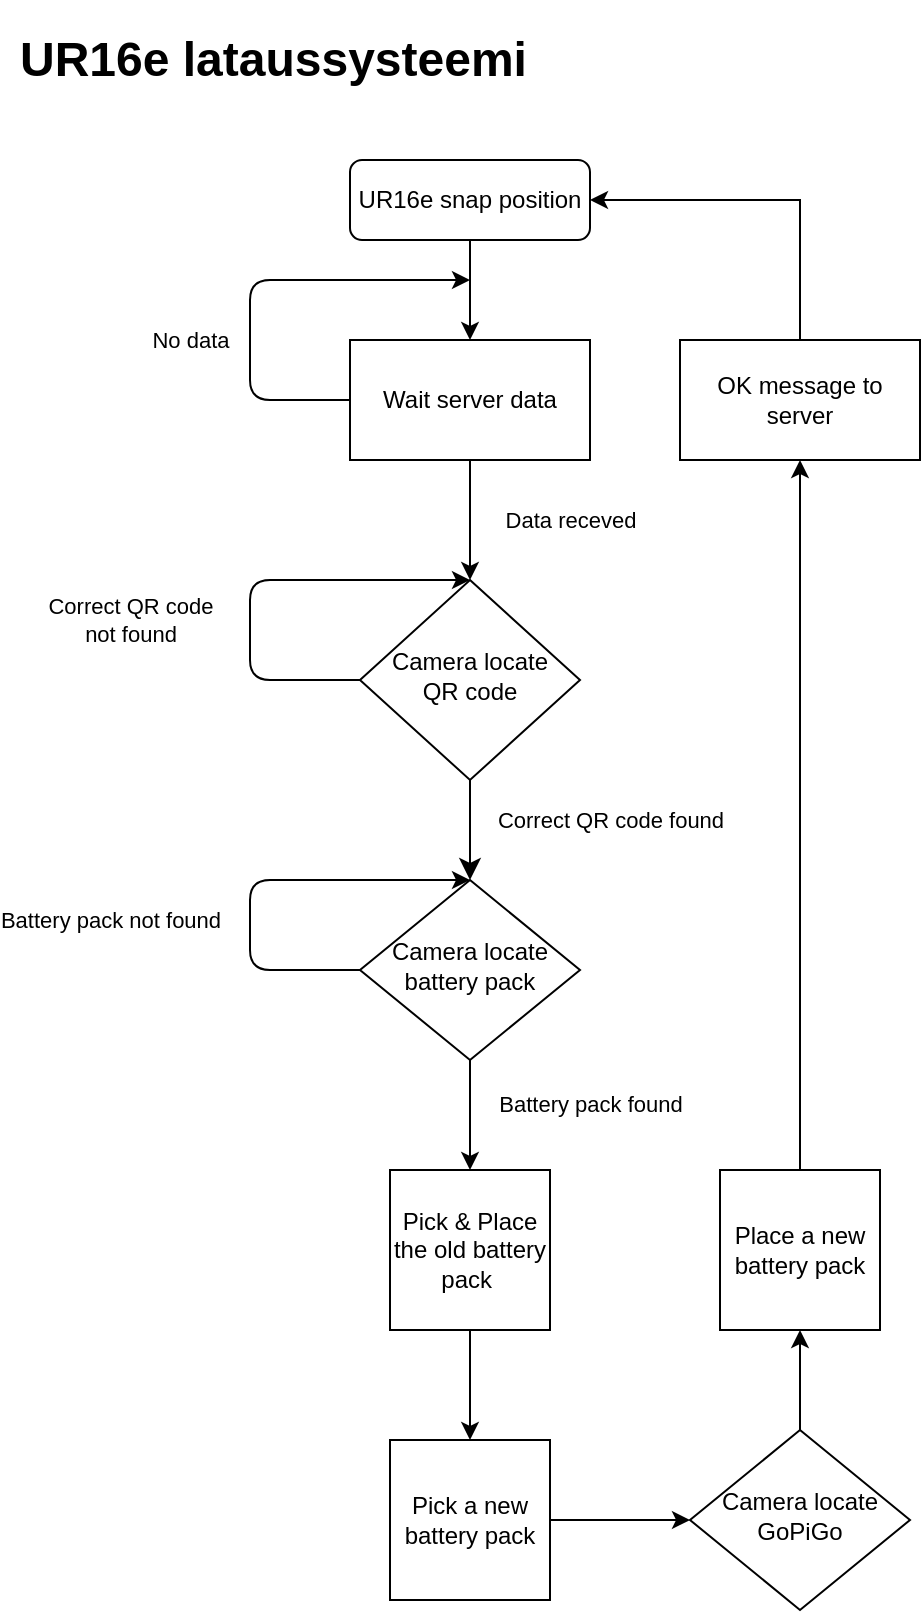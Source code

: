 <mxfile version="13.9.9" type="device"><diagram id="C5RBs43oDa-KdzZeNtuy" name="Page-1"><mxGraphModel dx="782" dy="469" grid="1" gridSize="10" guides="1" tooltips="1" connect="1" arrows="1" fold="1" page="1" pageScale="1" pageWidth="827" pageHeight="1169" math="0" shadow="0"><root><mxCell id="WIyWlLk6GJQsqaUBKTNV-0"/><mxCell id="WIyWlLk6GJQsqaUBKTNV-1" parent="WIyWlLk6GJQsqaUBKTNV-0"/><mxCell id="Ds4IMxccjCeF1lmzF8mF-14" value="" style="edgeStyle=orthogonalEdgeStyle;rounded=0;orthogonalLoop=1;jettySize=auto;html=1;" parent="WIyWlLk6GJQsqaUBKTNV-1" source="Ds4IMxccjCeF1lmzF8mF-4" target="Ds4IMxccjCeF1lmzF8mF-12" edge="1"><mxGeometry relative="1" as="geometry"/></mxCell><mxCell id="Ds4IMxccjCeF1lmzF8mF-4" value="UR16e snap position" style="rounded=1;whiteSpace=wrap;html=1;fontSize=12;glass=0;strokeWidth=1;shadow=0;" parent="WIyWlLk6GJQsqaUBKTNV-1" vertex="1"><mxGeometry x="210" y="80" width="120" height="40" as="geometry"/></mxCell><mxCell id="Ds4IMxccjCeF1lmzF8mF-5" value="Correct QR code found" style="rounded=0;html=1;jettySize=auto;orthogonalLoop=1;fontSize=11;endArrow=classic;endFill=1;endSize=8;strokeWidth=1;shadow=0;labelBackgroundColor=none;edgeStyle=orthogonalEdgeStyle;" parent="WIyWlLk6GJQsqaUBKTNV-1" source="Ds4IMxccjCeF1lmzF8mF-6" target="Ds4IMxccjCeF1lmzF8mF-8" edge="1"><mxGeometry x="-0.2" y="70" relative="1" as="geometry"><mxPoint as="offset"/></mxGeometry></mxCell><mxCell id="Ds4IMxccjCeF1lmzF8mF-6" value="Camera locate&lt;br&gt;QR code" style="rhombus;whiteSpace=wrap;html=1;shadow=0;fontFamily=Helvetica;fontSize=12;align=center;strokeWidth=1;spacing=6;spacingTop=-4;" parent="WIyWlLk6GJQsqaUBKTNV-1" vertex="1"><mxGeometry x="215" y="290" width="110" height="100" as="geometry"/></mxCell><mxCell id="Ds4IMxccjCeF1lmzF8mF-7" value="Battery pack found" style="rounded=0;html=1;jettySize=auto;orthogonalLoop=1;fontSize=11;endArrow=classic;endFill=1;strokeWidth=1;shadow=0;labelBackgroundColor=none;edgeStyle=orthogonalEdgeStyle;entryX=0.5;entryY=0;entryDx=0;entryDy=0;startArrow=none;startFill=0;" parent="WIyWlLk6GJQsqaUBKTNV-1" source="Ds4IMxccjCeF1lmzF8mF-8" target="-eelLgl0ykMKpYaohTPX-11" edge="1"><mxGeometry x="-0.2" y="60" relative="1" as="geometry"><mxPoint as="offset"/><mxPoint x="270" y="580" as="targetPoint"/></mxGeometry></mxCell><mxCell id="Ds4IMxccjCeF1lmzF8mF-8" value="Camera locate&lt;br&gt;battery pack" style="rhombus;whiteSpace=wrap;html=1;shadow=0;fontFamily=Helvetica;fontSize=12;align=center;strokeWidth=1;spacing=6;spacingTop=-4;" parent="WIyWlLk6GJQsqaUBKTNV-1" vertex="1"><mxGeometry x="215" y="440" width="110" height="90" as="geometry"/></mxCell><mxCell id="Ds4IMxccjCeF1lmzF8mF-9" value="Correct QR code&lt;br&gt;not found" style="endArrow=classic;html=1;exitX=0;exitY=0.5;exitDx=0;exitDy=0;entryX=0.5;entryY=0;entryDx=0;entryDy=0;" parent="WIyWlLk6GJQsqaUBKTNV-1" source="Ds4IMxccjCeF1lmzF8mF-6" target="Ds4IMxccjCeF1lmzF8mF-6" edge="1"><mxGeometry x="-0.209" y="60" width="50" height="50" relative="1" as="geometry"><mxPoint x="390" y="300" as="sourcePoint"/><mxPoint x="270" y="310" as="targetPoint"/><Array as="points"><mxPoint x="160" y="340"/><mxPoint x="160" y="290"/></Array><mxPoint as="offset"/></mxGeometry></mxCell><mxCell id="Ds4IMxccjCeF1lmzF8mF-10" value="Battery pack not found" style="endArrow=classic;html=1;exitX=0;exitY=0.5;exitDx=0;exitDy=0;entryX=0.5;entryY=0;entryDx=0;entryDy=0;" parent="WIyWlLk6GJQsqaUBKTNV-1" source="Ds4IMxccjCeF1lmzF8mF-8" target="Ds4IMxccjCeF1lmzF8mF-8" edge="1"><mxGeometry x="-0.238" y="70" width="50" height="50" relative="1" as="geometry"><mxPoint x="390" y="290" as="sourcePoint"/><mxPoint x="340" y="310" as="targetPoint"/><Array as="points"><mxPoint x="160" y="485"/><mxPoint x="160" y="440"/></Array><mxPoint as="offset"/></mxGeometry></mxCell><mxCell id="Ds4IMxccjCeF1lmzF8mF-17" value="" style="edgeStyle=orthogonalEdgeStyle;rounded=0;orthogonalLoop=1;jettySize=auto;html=1;" parent="WIyWlLk6GJQsqaUBKTNV-1" edge="1"><mxGeometry relative="1" as="geometry"><mxPoint x="270" y="660" as="sourcePoint"/><mxPoint x="270" y="720" as="targetPoint"/></mxGeometry></mxCell><mxCell id="Ds4IMxccjCeF1lmzF8mF-15" value="Data receved" style="edgeStyle=orthogonalEdgeStyle;rounded=0;orthogonalLoop=1;jettySize=auto;html=1;" parent="WIyWlLk6GJQsqaUBKTNV-1" source="Ds4IMxccjCeF1lmzF8mF-12" target="Ds4IMxccjCeF1lmzF8mF-6" edge="1"><mxGeometry y="50" relative="1" as="geometry"><mxPoint as="offset"/></mxGeometry></mxCell><mxCell id="Ds4IMxccjCeF1lmzF8mF-12" value="Wait server data" style="rounded=0;whiteSpace=wrap;html=1;" parent="WIyWlLk6GJQsqaUBKTNV-1" vertex="1"><mxGeometry x="210" y="170" width="120" height="60" as="geometry"/></mxCell><mxCell id="-eelLgl0ykMKpYaohTPX-2" value="" style="edgeStyle=orthogonalEdgeStyle;rounded=0;orthogonalLoop=1;jettySize=auto;html=1;exitX=1;exitY=0.5;exitDx=0;exitDy=0;entryX=0;entryY=0.5;entryDx=0;entryDy=0;" parent="WIyWlLk6GJQsqaUBKTNV-1" source="-eelLgl0ykMKpYaohTPX-14" target="-eelLgl0ykMKpYaohTPX-5" edge="1"><mxGeometry relative="1" as="geometry"><mxPoint x="330" y="750" as="sourcePoint"/><mxPoint x="380" y="750" as="targetPoint"/></mxGeometry></mxCell><mxCell id="-eelLgl0ykMKpYaohTPX-0" value="No data" style="endArrow=classic;html=1;exitX=0;exitY=0.5;exitDx=0;exitDy=0;" parent="WIyWlLk6GJQsqaUBKTNV-1" source="Ds4IMxccjCeF1lmzF8mF-12" edge="1"><mxGeometry x="-0.273" y="30" width="50" height="50" relative="1" as="geometry"><mxPoint x="240" y="370" as="sourcePoint"/><mxPoint x="270" y="140" as="targetPoint"/><Array as="points"><mxPoint x="160" y="200"/><mxPoint x="160" y="140"/></Array><mxPoint as="offset"/></mxGeometry></mxCell><mxCell id="-eelLgl0ykMKpYaohTPX-7" value="" style="edgeStyle=orthogonalEdgeStyle;rounded=0;orthogonalLoop=1;jettySize=auto;html=1;entryX=0.5;entryY=1;entryDx=0;entryDy=0;" parent="WIyWlLk6GJQsqaUBKTNV-1" source="-eelLgl0ykMKpYaohTPX-5" target="-eelLgl0ykMKpYaohTPX-13" edge="1"><mxGeometry relative="1" as="geometry"><mxPoint x="435" y="670" as="targetPoint"/></mxGeometry></mxCell><mxCell id="-eelLgl0ykMKpYaohTPX-5" value="Camera locate&lt;br&gt;GoPiGo" style="rhombus;whiteSpace=wrap;html=1;shadow=0;fontFamily=Helvetica;fontSize=12;align=center;strokeWidth=1;spacing=6;spacingTop=-4;" parent="WIyWlLk6GJQsqaUBKTNV-1" vertex="1"><mxGeometry x="380" y="715" width="110" height="90" as="geometry"/></mxCell><mxCell id="-eelLgl0ykMKpYaohTPX-9" style="edgeStyle=orthogonalEdgeStyle;rounded=0;orthogonalLoop=1;jettySize=auto;html=1;entryX=0.5;entryY=1;entryDx=0;entryDy=0;exitX=0.5;exitY=0;exitDx=0;exitDy=0;" parent="WIyWlLk6GJQsqaUBKTNV-1" source="-eelLgl0ykMKpYaohTPX-13" target="-eelLgl0ykMKpYaohTPX-8" edge="1"><mxGeometry relative="1" as="geometry"><mxPoint x="435" y="580" as="sourcePoint"/></mxGeometry></mxCell><mxCell id="-eelLgl0ykMKpYaohTPX-10" style="edgeStyle=orthogonalEdgeStyle;rounded=0;orthogonalLoop=1;jettySize=auto;html=1;entryX=1;entryY=0.5;entryDx=0;entryDy=0;" parent="WIyWlLk6GJQsqaUBKTNV-1" source="-eelLgl0ykMKpYaohTPX-8" target="Ds4IMxccjCeF1lmzF8mF-4" edge="1"><mxGeometry relative="1" as="geometry"><mxPoint x="400" y="90" as="targetPoint"/><Array as="points"><mxPoint x="435" y="100"/></Array></mxGeometry></mxCell><mxCell id="-eelLgl0ykMKpYaohTPX-8" value="OK message to server" style="rounded=0;whiteSpace=wrap;html=1;" parent="WIyWlLk6GJQsqaUBKTNV-1" vertex="1"><mxGeometry x="375" y="170" width="120" height="60" as="geometry"/></mxCell><mxCell id="-eelLgl0ykMKpYaohTPX-11" value="Pick &amp;amp; Place the old battery pack&amp;nbsp;" style="whiteSpace=wrap;html=1;aspect=fixed;" parent="WIyWlLk6GJQsqaUBKTNV-1" vertex="1"><mxGeometry x="230" y="585" width="80" height="80" as="geometry"/></mxCell><mxCell id="-eelLgl0ykMKpYaohTPX-13" value="Place a new battery pack" style="whiteSpace=wrap;html=1;aspect=fixed;" parent="WIyWlLk6GJQsqaUBKTNV-1" vertex="1"><mxGeometry x="395" y="585" width="80" height="80" as="geometry"/></mxCell><mxCell id="-eelLgl0ykMKpYaohTPX-14" value="Pick a new battery pack" style="whiteSpace=wrap;html=1;aspect=fixed;" parent="WIyWlLk6GJQsqaUBKTNV-1" vertex="1"><mxGeometry x="230" y="720" width="80" height="80" as="geometry"/></mxCell><mxCell id="orbQxVknLnWV3Z-fiBvg-0" value="&lt;h1&gt;UR16e lataussysteemi&lt;/h1&gt;" style="text;html=1;strokeColor=none;fillColor=none;spacing=5;spacingTop=-20;whiteSpace=wrap;overflow=hidden;rounded=0;" parent="WIyWlLk6GJQsqaUBKTNV-1" vertex="1"><mxGeometry x="40" y="10" width="430" height="120" as="geometry"/></mxCell></root></mxGraphModel></diagram></mxfile>
